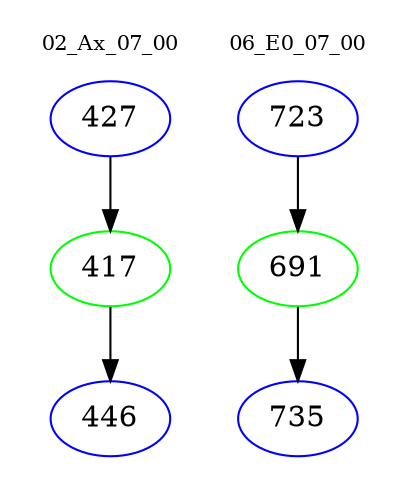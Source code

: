 digraph{
subgraph cluster_0 {
color = white
label = "02_Ax_07_00";
fontsize=10;
T0_427 [label="427", color="blue"]
T0_427 -> T0_417 [color="black"]
T0_417 [label="417", color="green"]
T0_417 -> T0_446 [color="black"]
T0_446 [label="446", color="blue"]
}
subgraph cluster_1 {
color = white
label = "06_E0_07_00";
fontsize=10;
T1_723 [label="723", color="blue"]
T1_723 -> T1_691 [color="black"]
T1_691 [label="691", color="green"]
T1_691 -> T1_735 [color="black"]
T1_735 [label="735", color="blue"]
}
}
